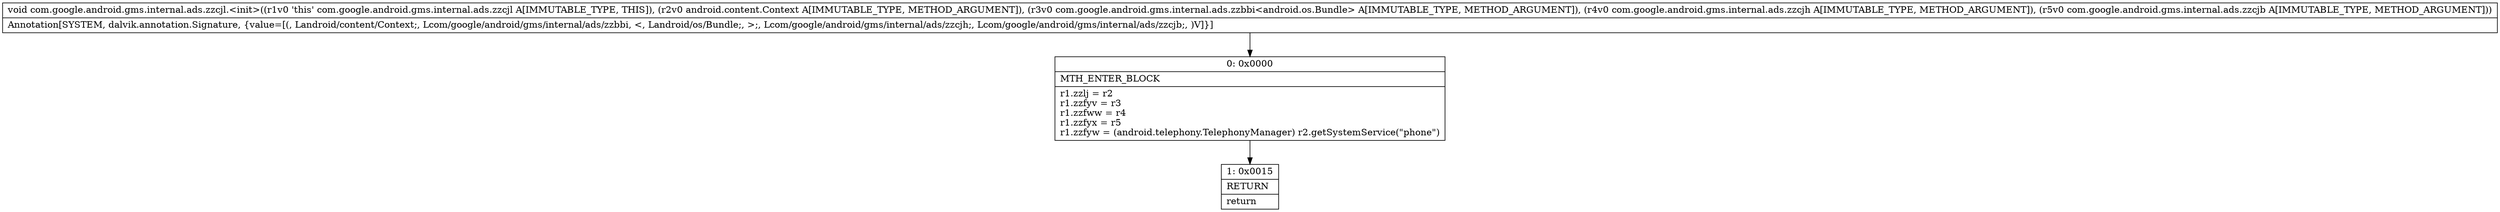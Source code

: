 digraph "CFG forcom.google.android.gms.internal.ads.zzcjl.\<init\>(Landroid\/content\/Context;Lcom\/google\/android\/gms\/internal\/ads\/zzbbi;Lcom\/google\/android\/gms\/internal\/ads\/zzcjh;Lcom\/google\/android\/gms\/internal\/ads\/zzcjb;)V" {
Node_0 [shape=record,label="{0\:\ 0x0000|MTH_ENTER_BLOCK\l|r1.zzlj = r2\lr1.zzfyv = r3\lr1.zzfww = r4\lr1.zzfyx = r5\lr1.zzfyw = (android.telephony.TelephonyManager) r2.getSystemService(\"phone\")\l}"];
Node_1 [shape=record,label="{1\:\ 0x0015|RETURN\l|return\l}"];
MethodNode[shape=record,label="{void com.google.android.gms.internal.ads.zzcjl.\<init\>((r1v0 'this' com.google.android.gms.internal.ads.zzcjl A[IMMUTABLE_TYPE, THIS]), (r2v0 android.content.Context A[IMMUTABLE_TYPE, METHOD_ARGUMENT]), (r3v0 com.google.android.gms.internal.ads.zzbbi\<android.os.Bundle\> A[IMMUTABLE_TYPE, METHOD_ARGUMENT]), (r4v0 com.google.android.gms.internal.ads.zzcjh A[IMMUTABLE_TYPE, METHOD_ARGUMENT]), (r5v0 com.google.android.gms.internal.ads.zzcjb A[IMMUTABLE_TYPE, METHOD_ARGUMENT]))  | Annotation[SYSTEM, dalvik.annotation.Signature, \{value=[(, Landroid\/content\/Context;, Lcom\/google\/android\/gms\/internal\/ads\/zzbbi, \<, Landroid\/os\/Bundle;, \>;, Lcom\/google\/android\/gms\/internal\/ads\/zzcjh;, Lcom\/google\/android\/gms\/internal\/ads\/zzcjb;, )V]\}]\l}"];
MethodNode -> Node_0;
Node_0 -> Node_1;
}

